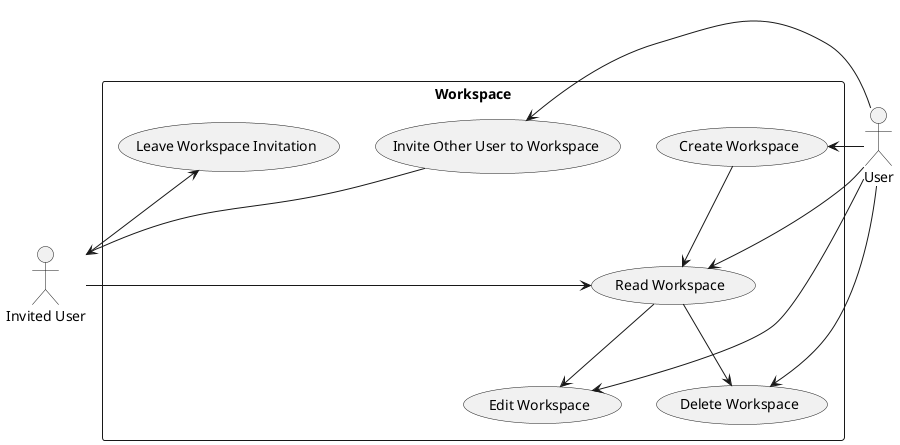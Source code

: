 @startuml workspace

actor User
actor "Invited User" as InvitedUser

rectangle "Workspace" {
  User -right-> (Create Workspace)
  User -right-> (Read Workspace)
  User -right-> (Edit Workspace)
  User -right-> (Delete Workspace)
  User -right-> (Invite Other User to Workspace)
  InvitedUser -right-> (Read Workspace)
  InvitedUser -right-> (Leave Workspace Invitation)
  
  (Create Workspace) --> (Read Workspace)
  (Read Workspace) --> (Edit Workspace)
  (Read Workspace) --> (Delete Workspace)
  (Invite Other User to Workspace) --> InvitedUser
}

@enduml